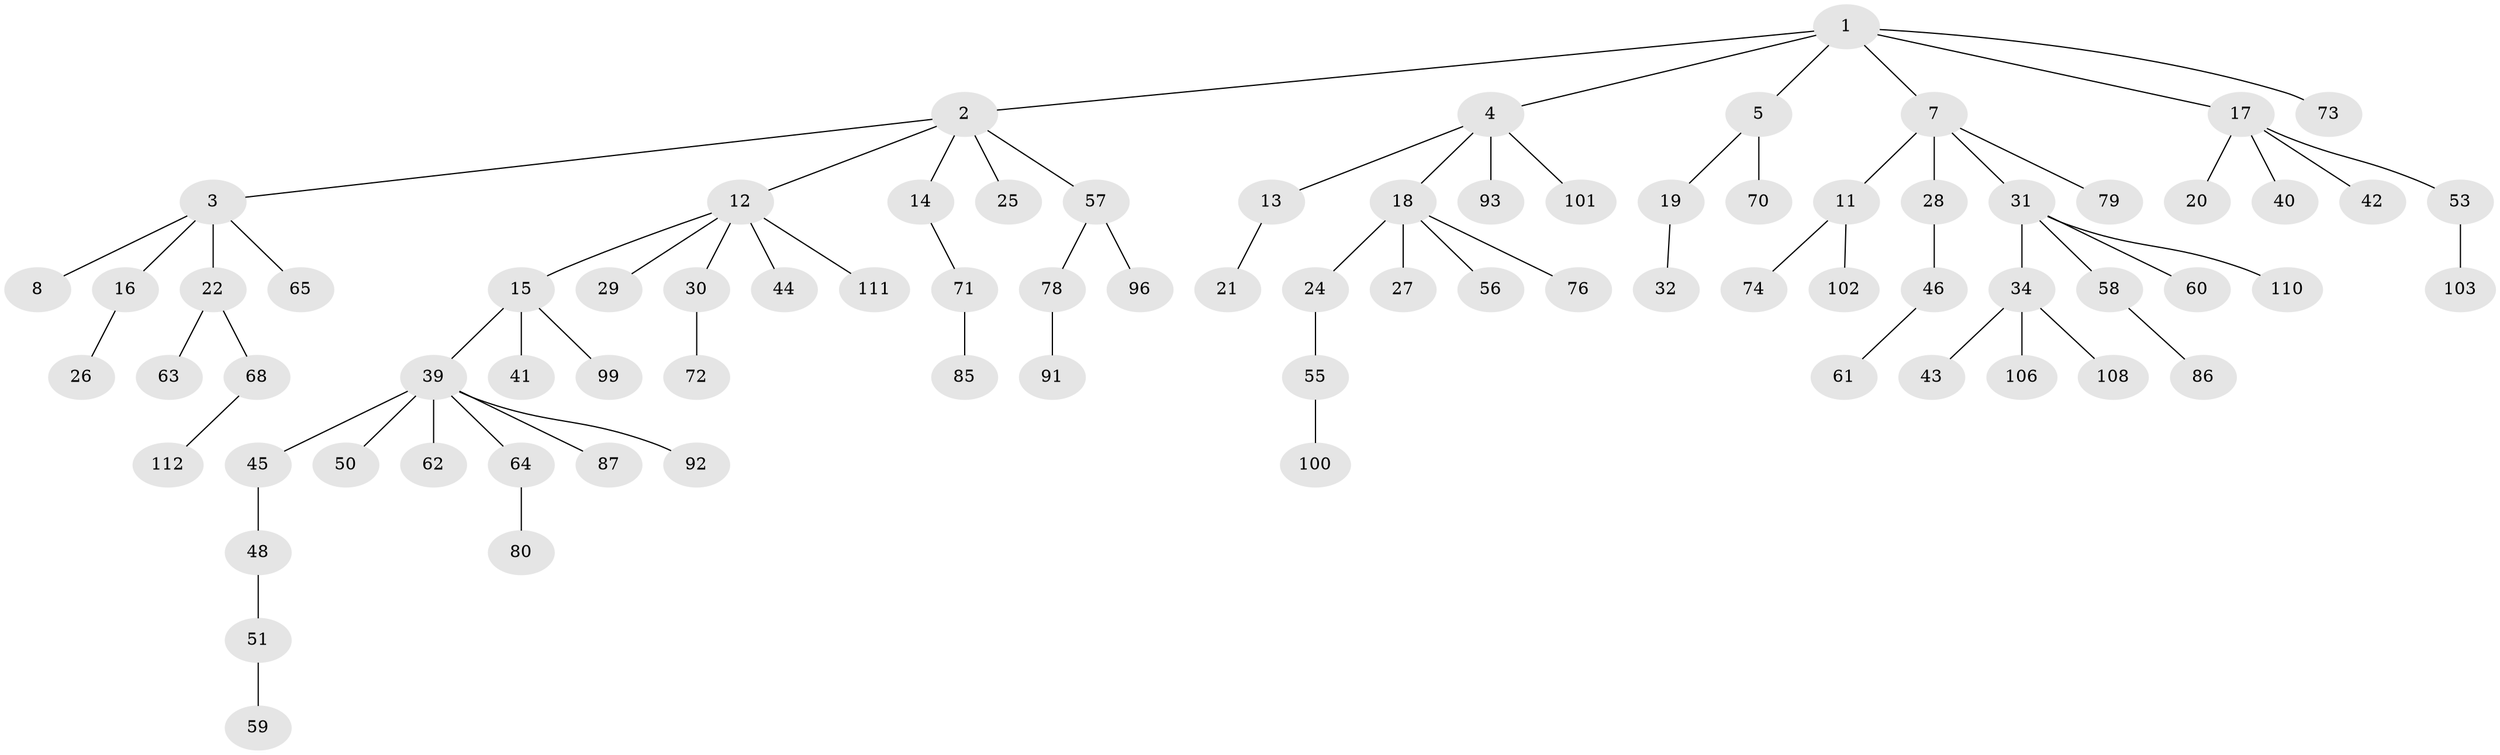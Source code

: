 // Generated by graph-tools (version 1.1) at 2025/52/02/27/25 19:52:13]
// undirected, 79 vertices, 78 edges
graph export_dot {
graph [start="1"]
  node [color=gray90,style=filled];
  1 [super="+9"];
  2 [super="+6"];
  3 [super="+104"];
  4 [super="+54"];
  5 [super="+105"];
  7 [super="+10"];
  8 [super="+82"];
  11 [super="+66"];
  12 [super="+47"];
  13;
  14 [super="+23"];
  15 [super="+67"];
  16;
  17 [super="+33"];
  18 [super="+90"];
  19 [super="+69"];
  20 [super="+97"];
  21 [super="+94"];
  22 [super="+75"];
  24;
  25;
  26 [super="+89"];
  27;
  28 [super="+38"];
  29;
  30 [super="+35"];
  31 [super="+37"];
  32;
  34 [super="+36"];
  39 [super="+52"];
  40;
  41;
  42;
  43 [super="+84"];
  44;
  45 [super="+98"];
  46 [super="+107"];
  48 [super="+49"];
  50 [super="+88"];
  51;
  53 [super="+81"];
  55 [super="+95"];
  56;
  57;
  58;
  59 [super="+109"];
  60;
  61;
  62;
  63;
  64;
  65;
  68 [super="+77"];
  70;
  71;
  72 [super="+83"];
  73;
  74;
  76;
  78;
  79;
  80;
  85;
  86;
  87;
  91;
  92;
  93;
  96;
  99;
  100;
  101;
  102;
  103;
  106;
  108;
  110;
  111;
  112;
  1 -- 2;
  1 -- 4;
  1 -- 5;
  1 -- 7;
  1 -- 73;
  1 -- 17;
  2 -- 3;
  2 -- 12;
  2 -- 14;
  2 -- 25;
  2 -- 57;
  3 -- 8;
  3 -- 16;
  3 -- 22;
  3 -- 65;
  4 -- 13;
  4 -- 18;
  4 -- 93;
  4 -- 101;
  5 -- 19;
  5 -- 70;
  7 -- 79;
  7 -- 11;
  7 -- 28;
  7 -- 31;
  11 -- 74;
  11 -- 102;
  12 -- 15;
  12 -- 29;
  12 -- 30;
  12 -- 44;
  12 -- 111;
  13 -- 21;
  14 -- 71;
  15 -- 39;
  15 -- 41;
  15 -- 99;
  16 -- 26;
  17 -- 20;
  17 -- 40;
  17 -- 42;
  17 -- 53;
  18 -- 24;
  18 -- 27;
  18 -- 56;
  18 -- 76;
  19 -- 32;
  22 -- 63;
  22 -- 68;
  24 -- 55;
  28 -- 46;
  30 -- 72;
  31 -- 34;
  31 -- 58;
  31 -- 60;
  31 -- 110;
  34 -- 106;
  34 -- 108;
  34 -- 43;
  39 -- 45;
  39 -- 50;
  39 -- 87;
  39 -- 92;
  39 -- 64;
  39 -- 62;
  45 -- 48;
  46 -- 61;
  48 -- 51;
  51 -- 59;
  53 -- 103;
  55 -- 100;
  57 -- 78;
  57 -- 96;
  58 -- 86;
  64 -- 80;
  68 -- 112;
  71 -- 85;
  78 -- 91;
}
